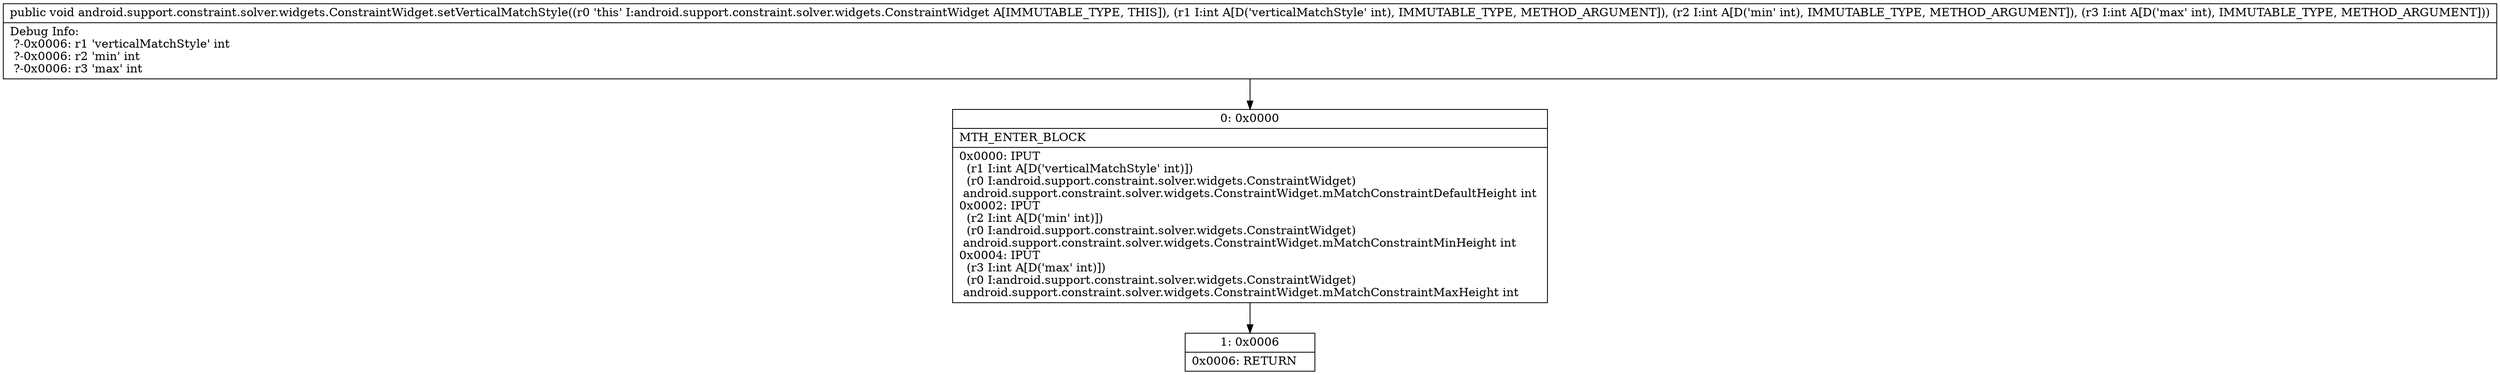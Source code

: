 digraph "CFG forandroid.support.constraint.solver.widgets.ConstraintWidget.setVerticalMatchStyle(III)V" {
Node_0 [shape=record,label="{0\:\ 0x0000|MTH_ENTER_BLOCK\l|0x0000: IPUT  \l  (r1 I:int A[D('verticalMatchStyle' int)])\l  (r0 I:android.support.constraint.solver.widgets.ConstraintWidget)\l android.support.constraint.solver.widgets.ConstraintWidget.mMatchConstraintDefaultHeight int \l0x0002: IPUT  \l  (r2 I:int A[D('min' int)])\l  (r0 I:android.support.constraint.solver.widgets.ConstraintWidget)\l android.support.constraint.solver.widgets.ConstraintWidget.mMatchConstraintMinHeight int \l0x0004: IPUT  \l  (r3 I:int A[D('max' int)])\l  (r0 I:android.support.constraint.solver.widgets.ConstraintWidget)\l android.support.constraint.solver.widgets.ConstraintWidget.mMatchConstraintMaxHeight int \l}"];
Node_1 [shape=record,label="{1\:\ 0x0006|0x0006: RETURN   \l}"];
MethodNode[shape=record,label="{public void android.support.constraint.solver.widgets.ConstraintWidget.setVerticalMatchStyle((r0 'this' I:android.support.constraint.solver.widgets.ConstraintWidget A[IMMUTABLE_TYPE, THIS]), (r1 I:int A[D('verticalMatchStyle' int), IMMUTABLE_TYPE, METHOD_ARGUMENT]), (r2 I:int A[D('min' int), IMMUTABLE_TYPE, METHOD_ARGUMENT]), (r3 I:int A[D('max' int), IMMUTABLE_TYPE, METHOD_ARGUMENT]))  | Debug Info:\l  ?\-0x0006: r1 'verticalMatchStyle' int\l  ?\-0x0006: r2 'min' int\l  ?\-0x0006: r3 'max' int\l}"];
MethodNode -> Node_0;
Node_0 -> Node_1;
}

